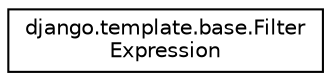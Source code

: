 digraph "Graphical Class Hierarchy"
{
 // LATEX_PDF_SIZE
  edge [fontname="Helvetica",fontsize="10",labelfontname="Helvetica",labelfontsize="10"];
  node [fontname="Helvetica",fontsize="10",shape=record];
  rankdir="LR";
  Node0 [label="django.template.base.Filter\lExpression",height=0.2,width=0.4,color="black", fillcolor="white", style="filled",URL="$classdjango_1_1template_1_1base_1_1_filter_expression.html",tooltip=" "];
}

